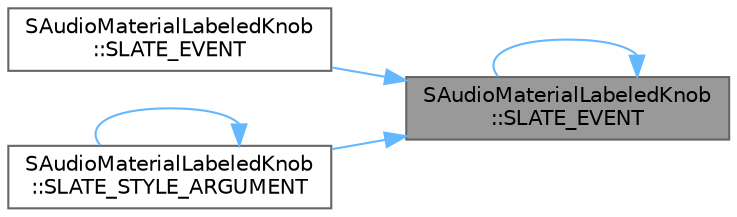 digraph "SAudioMaterialLabeledKnob::SLATE_EVENT"
{
 // INTERACTIVE_SVG=YES
 // LATEX_PDF_SIZE
  bgcolor="transparent";
  edge [fontname=Helvetica,fontsize=10,labelfontname=Helvetica,labelfontsize=10];
  node [fontname=Helvetica,fontsize=10,shape=box,height=0.2,width=0.4];
  rankdir="RL";
  Node1 [id="Node000001",label="SAudioMaterialLabeledKnob\l::SLATE_EVENT",height=0.2,width=0.4,color="gray40", fillcolor="grey60", style="filled", fontcolor="black",tooltip="Called when the value is committed from label's text field."];
  Node1 -> Node1 [id="edge1_Node000001_Node000001",dir="back",color="steelblue1",style="solid",tooltip=" "];
  Node1 -> Node2 [id="edge2_Node000001_Node000002",dir="back",color="steelblue1",style="solid",tooltip=" "];
  Node2 [id="Node000002",label="SAudioMaterialLabeledKnob\l::SLATE_EVENT",height=0.2,width=0.4,color="grey40", fillcolor="white", style="filled",URL="$d5/d1c/classSAudioMaterialLabeledKnob.html#a6b4cbdc181e8ff73e8fc0124482e4b10",tooltip="Invoked when the mouse is released and a capture ends."];
  Node1 -> Node3 [id="edge3_Node000001_Node000003",dir="back",color="steelblue1",style="solid",tooltip=" "];
  Node3 [id="Node000003",label="SAudioMaterialLabeledKnob\l::SLATE_STYLE_ARGUMENT",height=0.2,width=0.4,color="grey40", fillcolor="white", style="filled",URL="$d5/d1c/classSAudioMaterialLabeledKnob.html#a447de3363d71b46e266ab09ec3e63548",tooltip="The style used to draw the knob."];
  Node3 -> Node3 [id="edge4_Node000003_Node000003",dir="back",color="steelblue1",style="solid",tooltip=" "];
}
